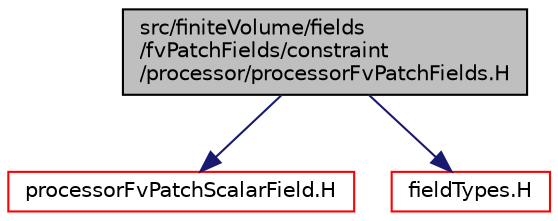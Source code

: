 digraph "src/finiteVolume/fields/fvPatchFields/constraint/processor/processorFvPatchFields.H"
{
  bgcolor="transparent";
  edge [fontname="Helvetica",fontsize="10",labelfontname="Helvetica",labelfontsize="10"];
  node [fontname="Helvetica",fontsize="10",shape=record];
  Node0 [label="src/finiteVolume/fields\l/fvPatchFields/constraint\l/processor/processorFvPatchFields.H",height=0.2,width=0.4,color="black", fillcolor="grey75", style="filled", fontcolor="black"];
  Node0 -> Node1 [color="midnightblue",fontsize="10",style="solid",fontname="Helvetica"];
  Node1 [label="processorFvPatchScalarField.H",height=0.2,width=0.4,color="red",URL="$a01826.html"];
  Node0 -> Node104 [color="midnightblue",fontsize="10",style="solid",fontname="Helvetica"];
  Node104 [label="fieldTypes.H",height=0.2,width=0.4,color="red",URL="$a10322.html",tooltip="Include the header files for all the primitive types that Fields are instantiated for..."];
}

